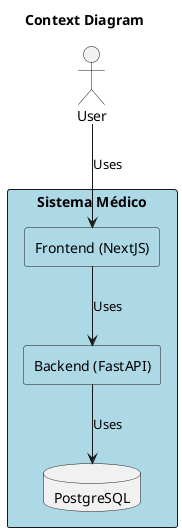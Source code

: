 @startuml
skinparam rectangle {
    BackgroundColor LightBlue
}

title Context Diagram

actor User
rectangle "Sistema Médico" {
    rectangle "Frontend (NextJS)" as NextJS
    rectangle "Backend (FastAPI)" as FastAPIApp
    database "PostgreSQL" as PostgreSQL
}

User --> NextJS : Uses
NextJS --> FastAPIApp : Uses
FastAPIApp --> PostgreSQL : Uses

@enduml